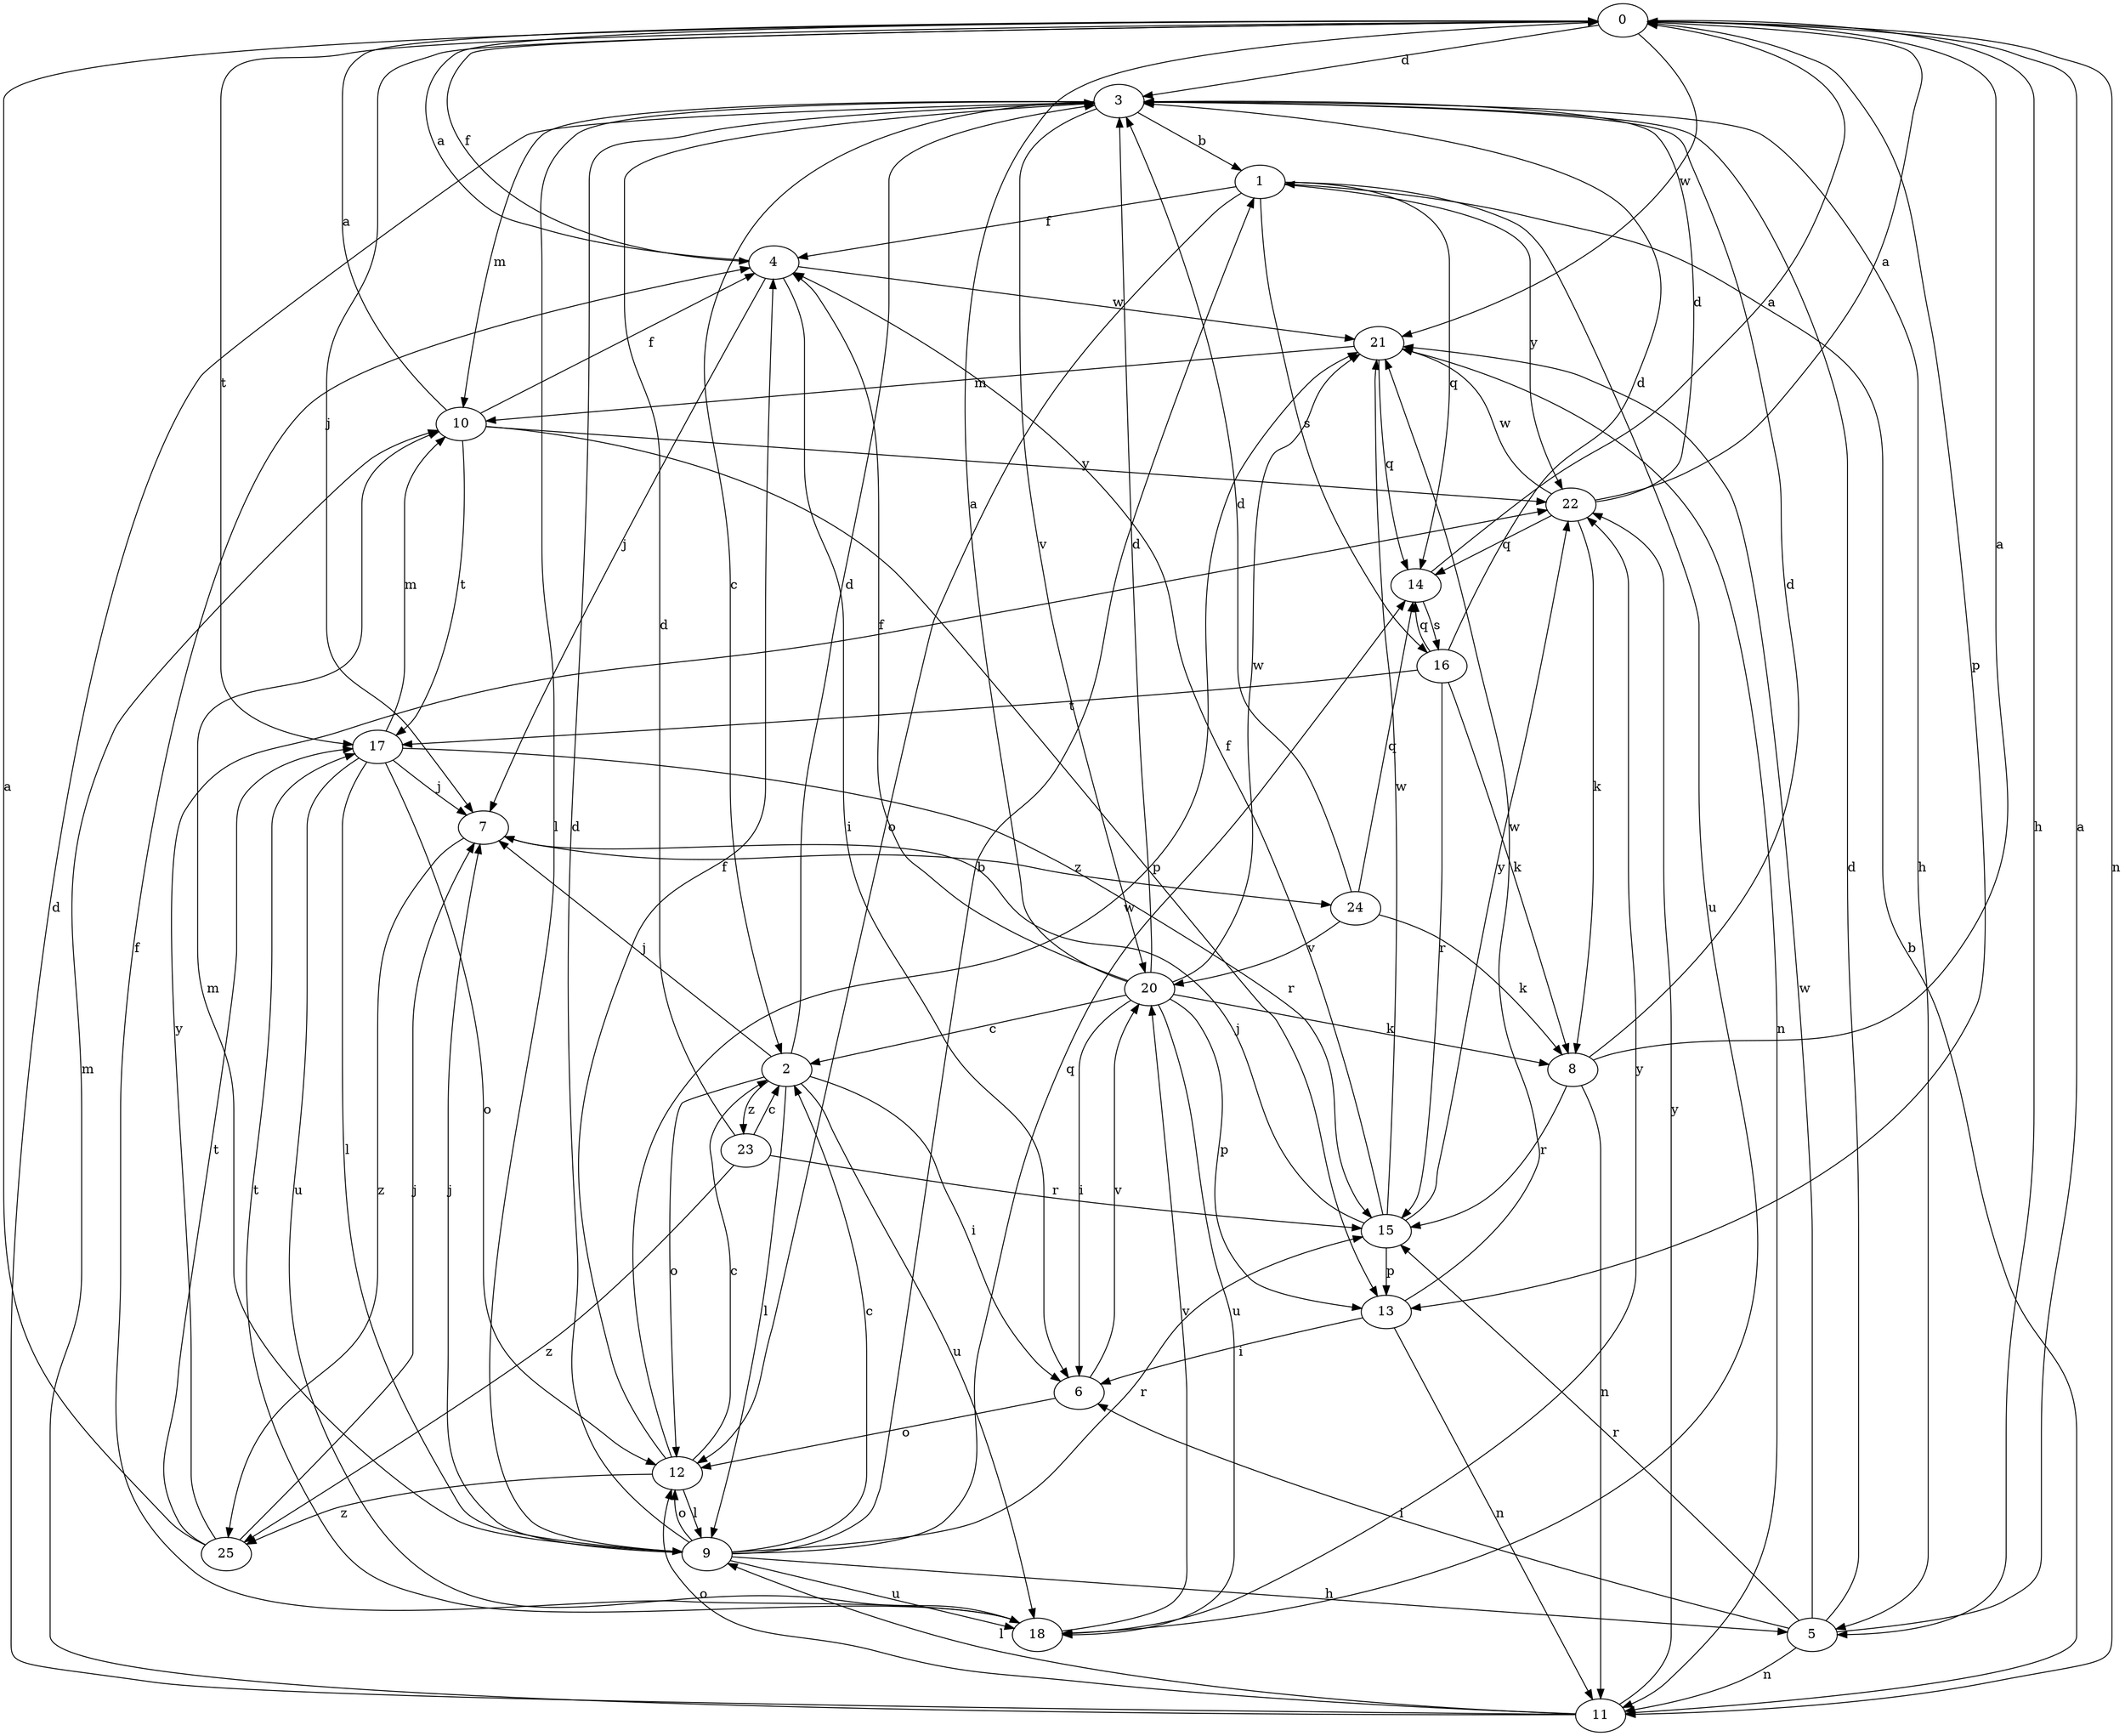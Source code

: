 strict digraph  {
0;
1;
2;
3;
4;
5;
6;
7;
8;
9;
10;
11;
12;
13;
14;
15;
16;
17;
18;
20;
21;
22;
23;
24;
25;
0 -> 3  [label=d];
0 -> 4  [label=f];
0 -> 5  [label=h];
0 -> 7  [label=j];
0 -> 11  [label=n];
0 -> 13  [label=p];
0 -> 17  [label=t];
0 -> 21  [label=w];
1 -> 4  [label=f];
1 -> 12  [label=o];
1 -> 14  [label=q];
1 -> 16  [label=s];
1 -> 18  [label=u];
1 -> 22  [label=y];
2 -> 3  [label=d];
2 -> 6  [label=i];
2 -> 7  [label=j];
2 -> 9  [label=l];
2 -> 12  [label=o];
2 -> 18  [label=u];
2 -> 23  [label=z];
3 -> 1  [label=b];
3 -> 2  [label=c];
3 -> 5  [label=h];
3 -> 9  [label=l];
3 -> 10  [label=m];
3 -> 20  [label=v];
4 -> 0  [label=a];
4 -> 6  [label=i];
4 -> 7  [label=j];
4 -> 21  [label=w];
5 -> 0  [label=a];
5 -> 3  [label=d];
5 -> 6  [label=i];
5 -> 11  [label=n];
5 -> 15  [label=r];
5 -> 21  [label=w];
6 -> 12  [label=o];
6 -> 20  [label=v];
7 -> 24  [label=z];
7 -> 25  [label=z];
8 -> 0  [label=a];
8 -> 3  [label=d];
8 -> 11  [label=n];
8 -> 15  [label=r];
9 -> 1  [label=b];
9 -> 2  [label=c];
9 -> 3  [label=d];
9 -> 5  [label=h];
9 -> 7  [label=j];
9 -> 10  [label=m];
9 -> 12  [label=o];
9 -> 14  [label=q];
9 -> 15  [label=r];
9 -> 18  [label=u];
10 -> 0  [label=a];
10 -> 4  [label=f];
10 -> 13  [label=p];
10 -> 17  [label=t];
10 -> 22  [label=y];
11 -> 1  [label=b];
11 -> 3  [label=d];
11 -> 9  [label=l];
11 -> 10  [label=m];
11 -> 12  [label=o];
11 -> 22  [label=y];
12 -> 2  [label=c];
12 -> 4  [label=f];
12 -> 9  [label=l];
12 -> 21  [label=w];
12 -> 25  [label=z];
13 -> 6  [label=i];
13 -> 11  [label=n];
13 -> 21  [label=w];
14 -> 0  [label=a];
14 -> 16  [label=s];
15 -> 4  [label=f];
15 -> 7  [label=j];
15 -> 13  [label=p];
15 -> 21  [label=w];
15 -> 22  [label=y];
16 -> 3  [label=d];
16 -> 8  [label=k];
16 -> 14  [label=q];
16 -> 15  [label=r];
16 -> 17  [label=t];
17 -> 7  [label=j];
17 -> 9  [label=l];
17 -> 10  [label=m];
17 -> 12  [label=o];
17 -> 15  [label=r];
17 -> 18  [label=u];
18 -> 4  [label=f];
18 -> 17  [label=t];
18 -> 20  [label=v];
18 -> 22  [label=y];
20 -> 0  [label=a];
20 -> 2  [label=c];
20 -> 3  [label=d];
20 -> 4  [label=f];
20 -> 6  [label=i];
20 -> 8  [label=k];
20 -> 13  [label=p];
20 -> 18  [label=u];
20 -> 21  [label=w];
21 -> 10  [label=m];
21 -> 11  [label=n];
21 -> 14  [label=q];
22 -> 0  [label=a];
22 -> 3  [label=d];
22 -> 8  [label=k];
22 -> 14  [label=q];
22 -> 21  [label=w];
23 -> 2  [label=c];
23 -> 3  [label=d];
23 -> 15  [label=r];
23 -> 25  [label=z];
24 -> 3  [label=d];
24 -> 8  [label=k];
24 -> 14  [label=q];
24 -> 20  [label=v];
25 -> 0  [label=a];
25 -> 7  [label=j];
25 -> 17  [label=t];
25 -> 22  [label=y];
}

